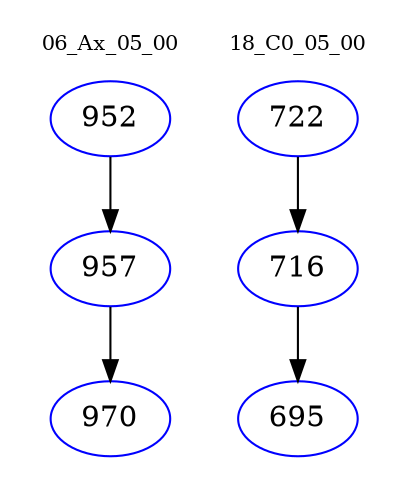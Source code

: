 digraph{
subgraph cluster_0 {
color = white
label = "06_Ax_05_00";
fontsize=10;
T0_952 [label="952", color="blue"]
T0_952 -> T0_957 [color="black"]
T0_957 [label="957", color="blue"]
T0_957 -> T0_970 [color="black"]
T0_970 [label="970", color="blue"]
}
subgraph cluster_1 {
color = white
label = "18_C0_05_00";
fontsize=10;
T1_722 [label="722", color="blue"]
T1_722 -> T1_716 [color="black"]
T1_716 [label="716", color="blue"]
T1_716 -> T1_695 [color="black"]
T1_695 [label="695", color="blue"]
}
}
